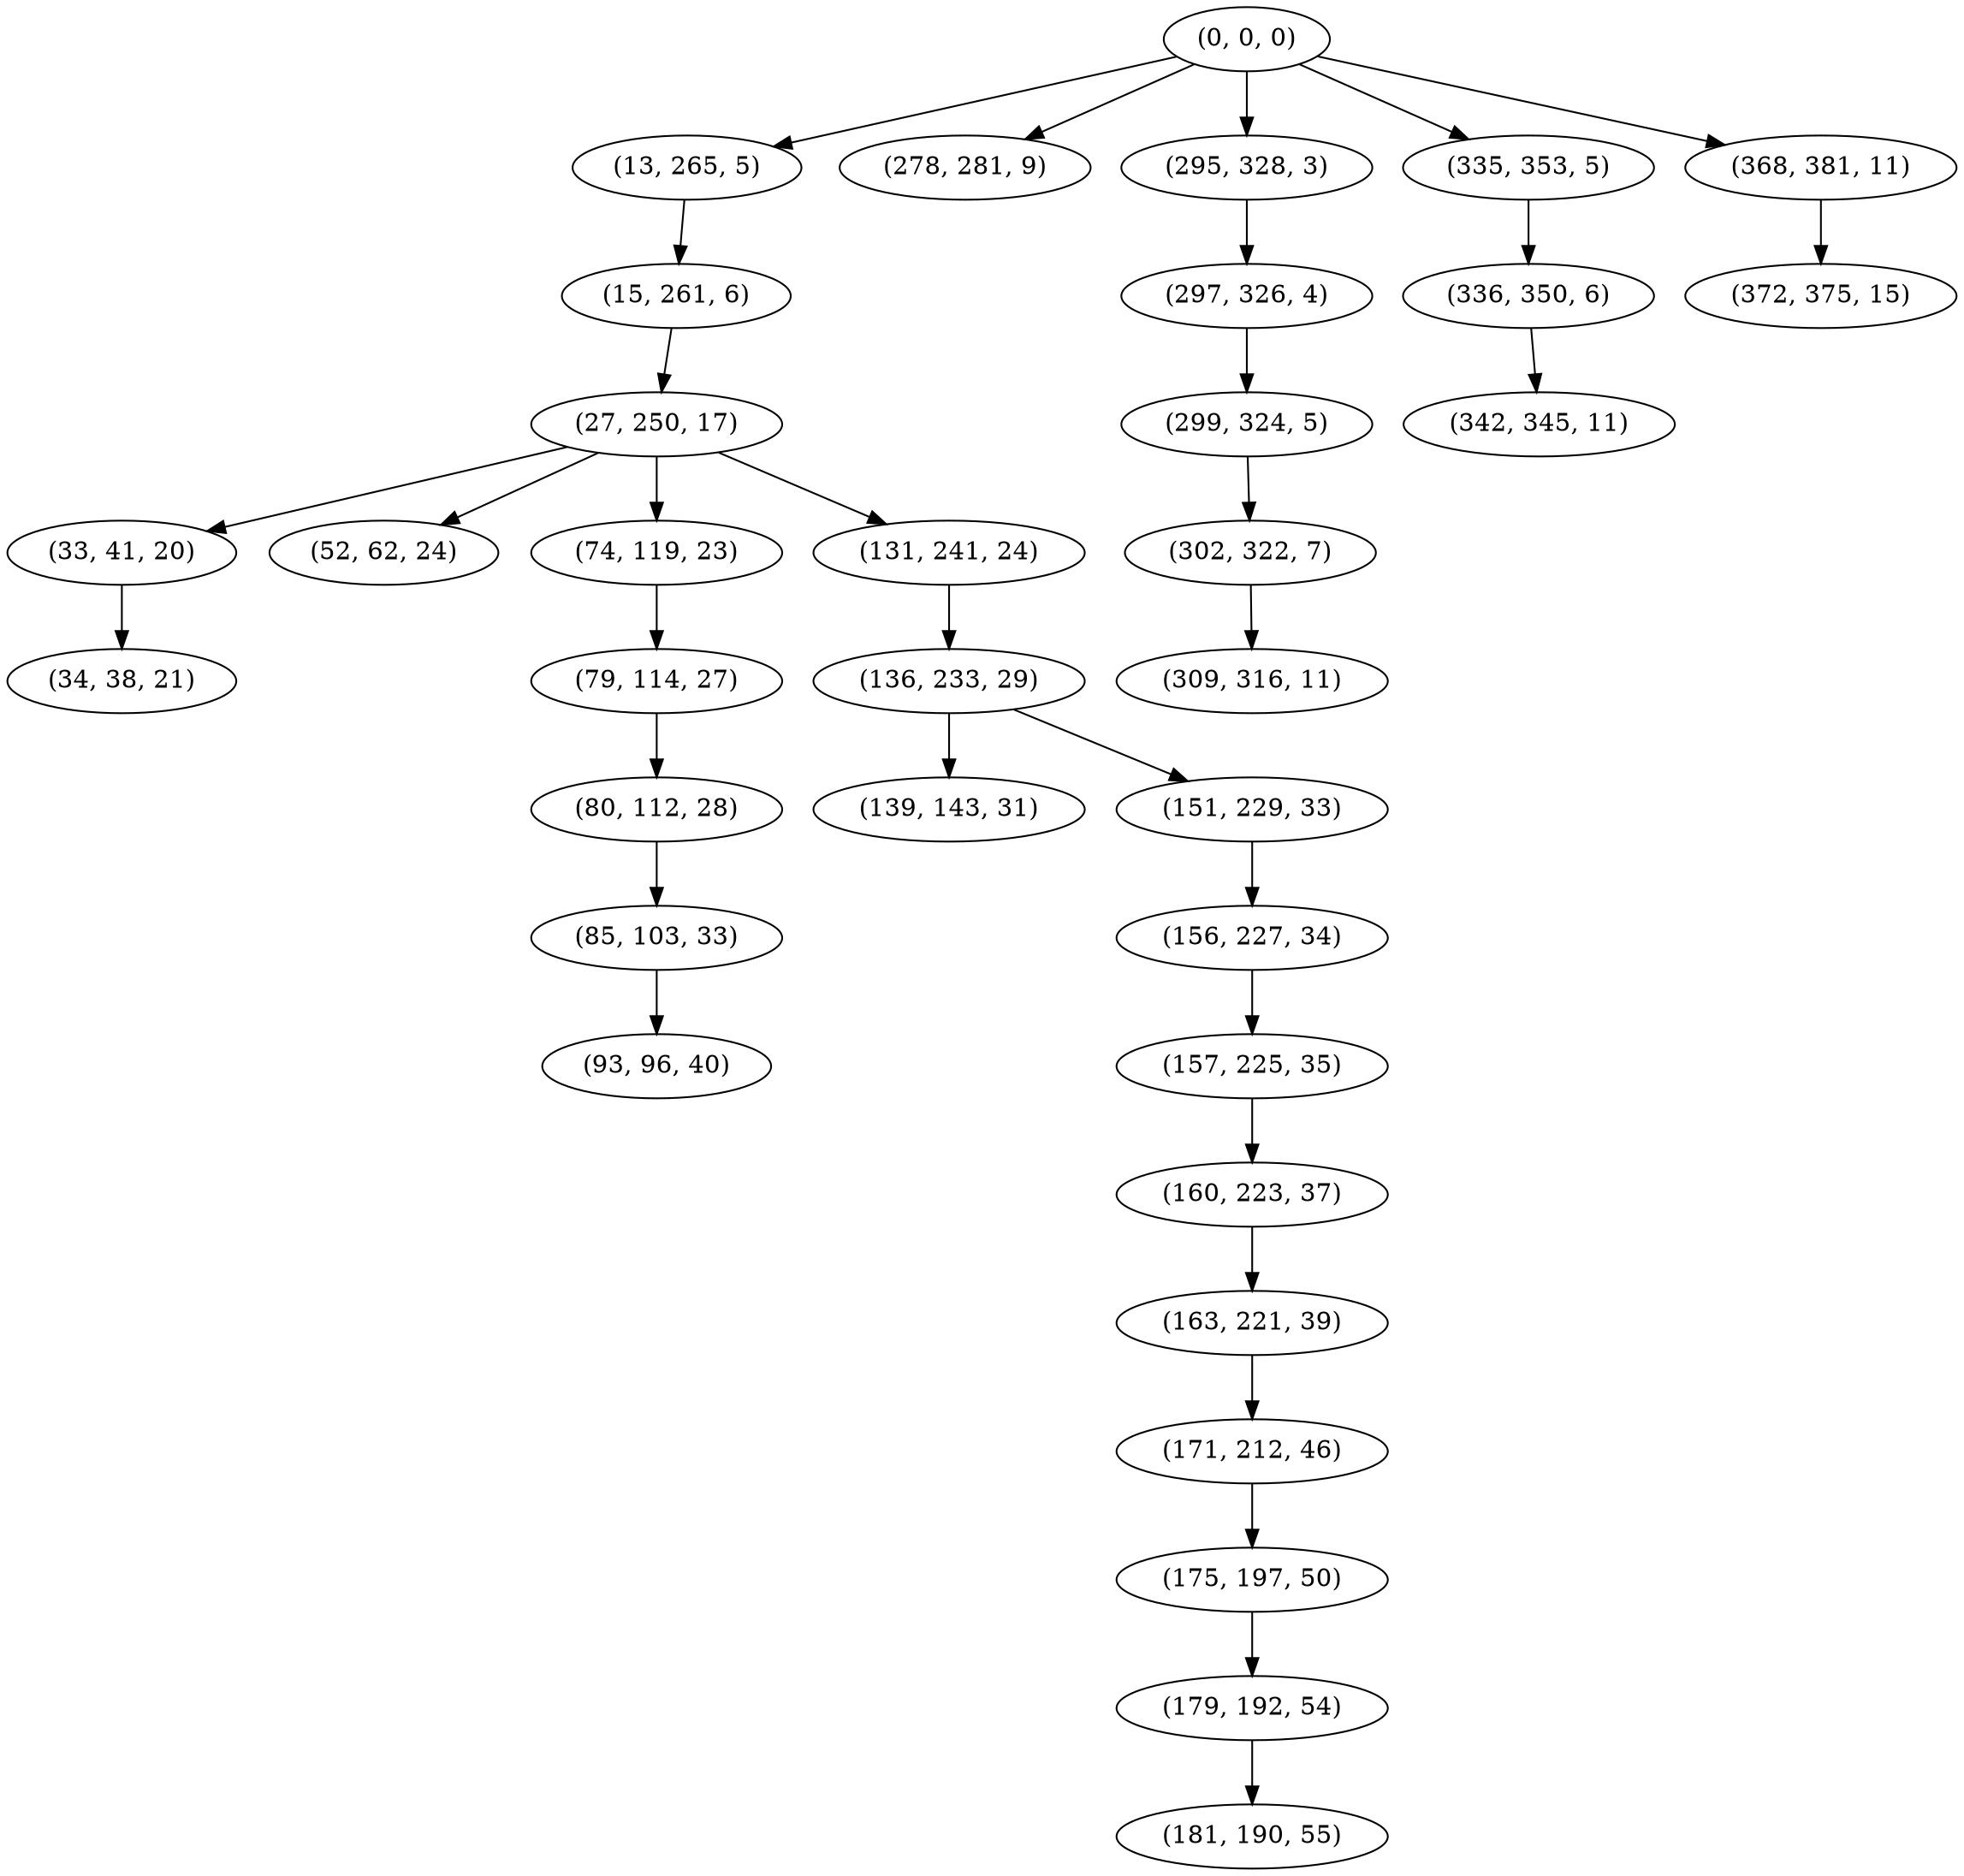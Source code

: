 digraph tree {
    "(0, 0, 0)";
    "(13, 265, 5)";
    "(15, 261, 6)";
    "(27, 250, 17)";
    "(33, 41, 20)";
    "(34, 38, 21)";
    "(52, 62, 24)";
    "(74, 119, 23)";
    "(79, 114, 27)";
    "(80, 112, 28)";
    "(85, 103, 33)";
    "(93, 96, 40)";
    "(131, 241, 24)";
    "(136, 233, 29)";
    "(139, 143, 31)";
    "(151, 229, 33)";
    "(156, 227, 34)";
    "(157, 225, 35)";
    "(160, 223, 37)";
    "(163, 221, 39)";
    "(171, 212, 46)";
    "(175, 197, 50)";
    "(179, 192, 54)";
    "(181, 190, 55)";
    "(278, 281, 9)";
    "(295, 328, 3)";
    "(297, 326, 4)";
    "(299, 324, 5)";
    "(302, 322, 7)";
    "(309, 316, 11)";
    "(335, 353, 5)";
    "(336, 350, 6)";
    "(342, 345, 11)";
    "(368, 381, 11)";
    "(372, 375, 15)";
    "(0, 0, 0)" -> "(13, 265, 5)";
    "(0, 0, 0)" -> "(278, 281, 9)";
    "(0, 0, 0)" -> "(295, 328, 3)";
    "(0, 0, 0)" -> "(335, 353, 5)";
    "(0, 0, 0)" -> "(368, 381, 11)";
    "(13, 265, 5)" -> "(15, 261, 6)";
    "(15, 261, 6)" -> "(27, 250, 17)";
    "(27, 250, 17)" -> "(33, 41, 20)";
    "(27, 250, 17)" -> "(52, 62, 24)";
    "(27, 250, 17)" -> "(74, 119, 23)";
    "(27, 250, 17)" -> "(131, 241, 24)";
    "(33, 41, 20)" -> "(34, 38, 21)";
    "(74, 119, 23)" -> "(79, 114, 27)";
    "(79, 114, 27)" -> "(80, 112, 28)";
    "(80, 112, 28)" -> "(85, 103, 33)";
    "(85, 103, 33)" -> "(93, 96, 40)";
    "(131, 241, 24)" -> "(136, 233, 29)";
    "(136, 233, 29)" -> "(139, 143, 31)";
    "(136, 233, 29)" -> "(151, 229, 33)";
    "(151, 229, 33)" -> "(156, 227, 34)";
    "(156, 227, 34)" -> "(157, 225, 35)";
    "(157, 225, 35)" -> "(160, 223, 37)";
    "(160, 223, 37)" -> "(163, 221, 39)";
    "(163, 221, 39)" -> "(171, 212, 46)";
    "(171, 212, 46)" -> "(175, 197, 50)";
    "(175, 197, 50)" -> "(179, 192, 54)";
    "(179, 192, 54)" -> "(181, 190, 55)";
    "(295, 328, 3)" -> "(297, 326, 4)";
    "(297, 326, 4)" -> "(299, 324, 5)";
    "(299, 324, 5)" -> "(302, 322, 7)";
    "(302, 322, 7)" -> "(309, 316, 11)";
    "(335, 353, 5)" -> "(336, 350, 6)";
    "(336, 350, 6)" -> "(342, 345, 11)";
    "(368, 381, 11)" -> "(372, 375, 15)";
}

